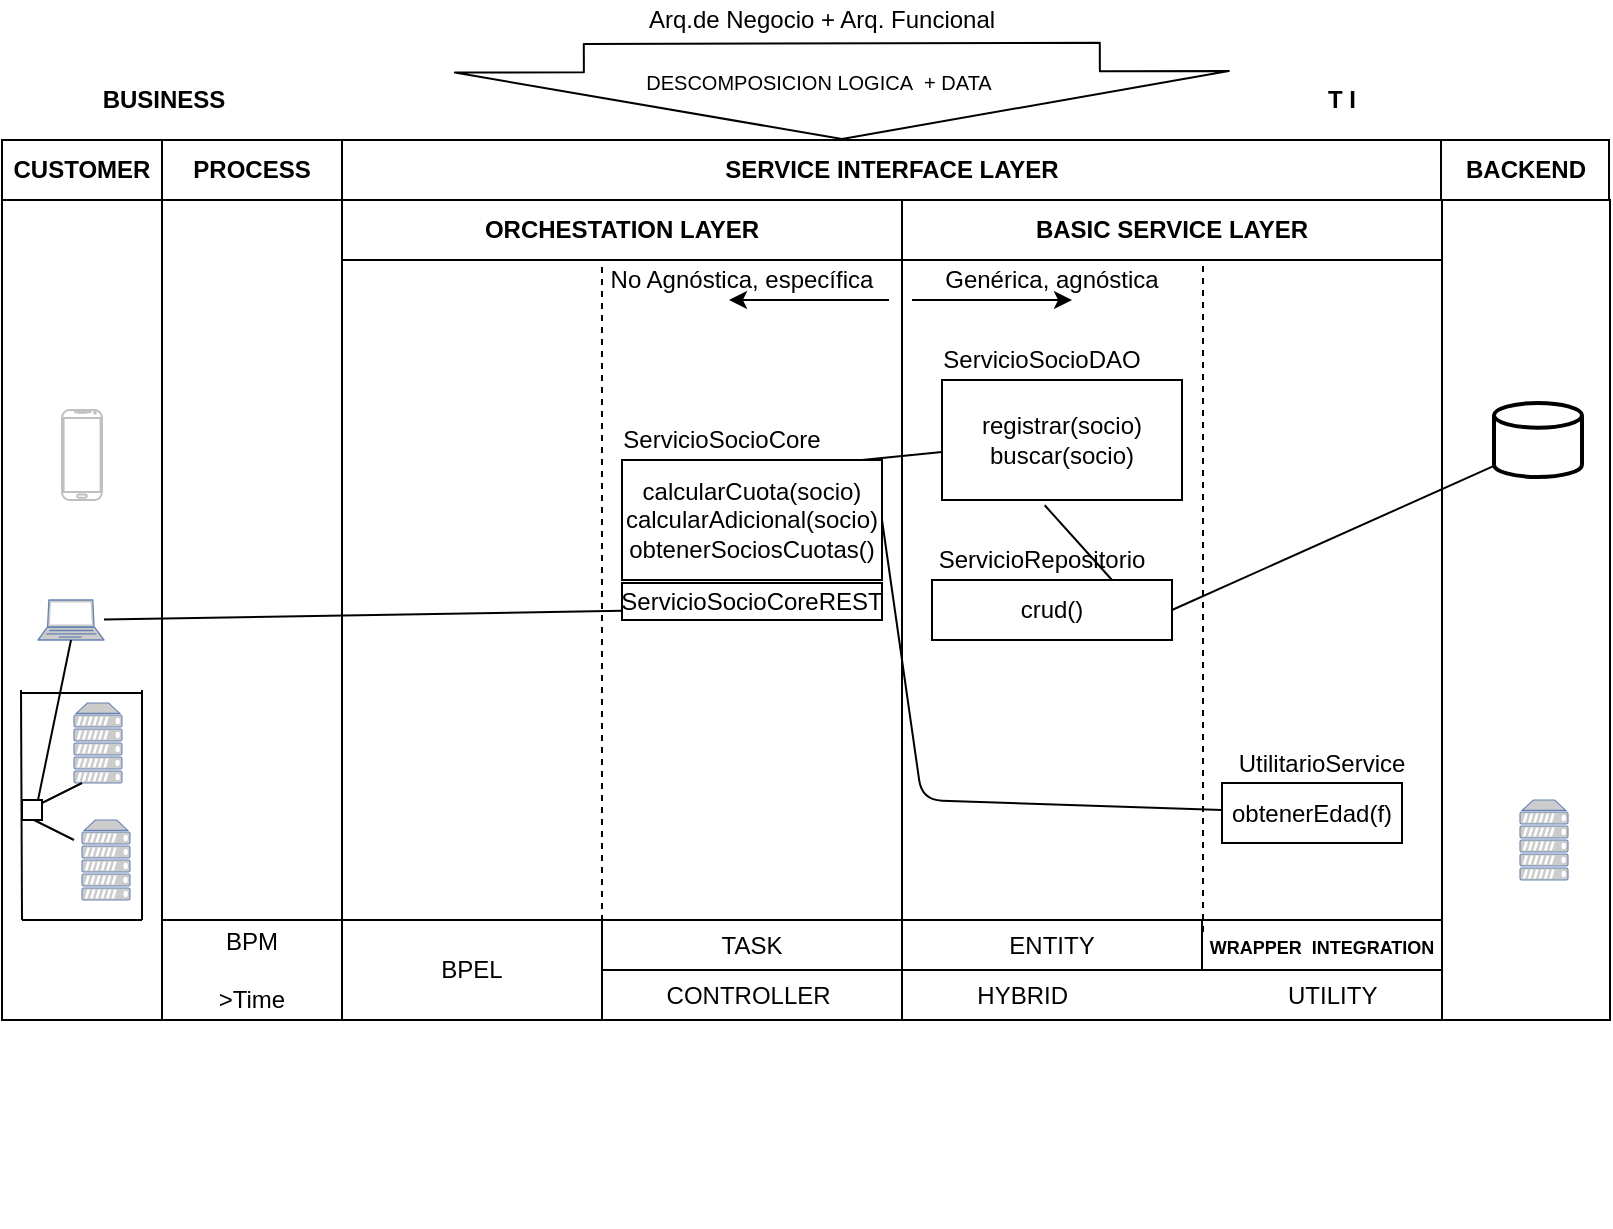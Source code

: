 <mxfile version="13.5.7" type="device"><diagram id="0216c05c-c4f4-967a-8bed-0d0e3fc6441c" name="Page-1"><mxGraphModel dx="900" dy="566" grid="1" gridSize="10" guides="1" tooltips="1" connect="1" arrows="1" fold="1" page="1" pageScale="1" pageWidth="827" pageHeight="1169" background="#ffffff" math="0" shadow="0"><root><mxCell id="0"/><mxCell id="1" parent="0"/><mxCell id="3" value="" style="rounded=0;whiteSpace=wrap;html=1;" parent="1" vertex="1"><mxGeometry x="14" y="100" width="800" height="410" as="geometry"/></mxCell><mxCell id="7" value="" style="rounded=0;whiteSpace=wrap;html=1;" parent="1" vertex="1"><mxGeometry x="10" y="70" width="81" height="440" as="geometry"/></mxCell><mxCell id="8" value="" style="rounded=0;whiteSpace=wrap;html=1;" parent="1" vertex="1"><mxGeometry x="90" y="100" width="90" height="410" as="geometry"/></mxCell><mxCell id="9" value="" style="rounded=0;whiteSpace=wrap;html=1;" parent="1" vertex="1"><mxGeometry x="730" y="100" width="84" height="410" as="geometry"/></mxCell><mxCell id="11" value="&lt;div style=&quot;text-align: right&quot;&gt;&lt;b&gt;BASIC SERVICE LAYER&lt;/b&gt;&lt;/div&gt;" style="rounded=0;whiteSpace=wrap;html=1;" parent="1" vertex="1"><mxGeometry x="460" y="100" width="270" height="30" as="geometry"/></mxCell><mxCell id="6" value="" style="rounded=0;whiteSpace=wrap;html=1;" parent="1" vertex="1"><mxGeometry x="13.5" y="70" width="800" height="30" as="geometry"/></mxCell><mxCell id="13" value="&lt;b&gt;SERVICE INTERFACE LAYER&lt;/b&gt;" style="rounded=0;whiteSpace=wrap;html=1;" parent="1" vertex="1"><mxGeometry x="180" y="70" width="550" height="30" as="geometry"/></mxCell><mxCell id="18" value="&lt;b&gt;ORCHESTATION LAYER&lt;/b&gt;" style="rounded=0;whiteSpace=wrap;html=1;" parent="1" vertex="1"><mxGeometry x="180" y="100" width="280" height="30" as="geometry"/></mxCell><mxCell id="19" style="edgeStyle=orthogonalEdgeStyle;rounded=0;html=1;exitX=0.5;exitY=1;entryX=0.5;entryY=1;jettySize=auto;orthogonalLoop=1;" parent="1" edge="1"><mxGeometry relative="1" as="geometry"><mxPoint x="670" y="510" as="sourcePoint"/><mxPoint x="670" y="510" as="targetPoint"/></mxGeometry></mxCell><mxCell id="20" value="BPEL" style="rounded=0;whiteSpace=wrap;html=1;" parent="1" vertex="1"><mxGeometry x="180" y="460" width="130" height="50" as="geometry"/></mxCell><mxCell id="21" value="CONTROLLER &amp;nbsp; &amp;nbsp; &amp;nbsp; &amp;nbsp; &amp;nbsp; &amp;nbsp; &amp;nbsp; &amp;nbsp; &amp;nbsp; &amp;nbsp;&amp;nbsp; HYBRID &amp;nbsp; &amp;nbsp; &amp;nbsp; &amp;nbsp; &amp;nbsp; &amp;nbsp; &amp;nbsp; &amp;nbsp; &amp;nbsp; &amp;nbsp; &amp;nbsp; &amp;nbsp; &amp;nbsp; &amp;nbsp; &amp;nbsp; &amp;nbsp; UTILITY" style="rounded=0;whiteSpace=wrap;html=1;" parent="1" vertex="1"><mxGeometry x="310" y="485" width="420" height="25" as="geometry"/></mxCell><mxCell id="22" value="TASK" style="rounded=0;whiteSpace=wrap;html=1;" parent="1" vertex="1"><mxGeometry x="310" y="460" width="150" height="25" as="geometry"/></mxCell><mxCell id="23" value="ENTITY" style="rounded=0;whiteSpace=wrap;html=1;" parent="1" vertex="1"><mxGeometry x="460" y="460" width="150" height="25" as="geometry"/></mxCell><mxCell id="24" value="&lt;font style=&quot;font-size: 9px&quot;&gt;&lt;b&gt;WRAPPER&amp;nbsp; INTEGRATION&lt;/b&gt;&lt;/font&gt;" style="rounded=0;whiteSpace=wrap;html=1;" parent="1" vertex="1"><mxGeometry x="610" y="460" width="120" height="25" as="geometry"/></mxCell><mxCell id="25" value="" style="endArrow=none;html=1;exitX=1;exitY=0.25;" parent="1" source="22" edge="1"><mxGeometry width="50" height="50" relative="1" as="geometry"><mxPoint x="420" y="420" as="sourcePoint"/><mxPoint x="460" y="130" as="targetPoint"/></mxGeometry></mxCell><mxCell id="27" value="&lt;b&gt;CUSTOMER&lt;/b&gt;" style="rounded=0;whiteSpace=wrap;html=1;" parent="1" vertex="1"><mxGeometry x="10" y="70" width="80" height="30" as="geometry"/></mxCell><mxCell id="28" value="&lt;b&gt;PROCESS&lt;/b&gt;" style="rounded=0;whiteSpace=wrap;html=1;" parent="1" vertex="1"><mxGeometry x="90" y="70" width="90" height="30" as="geometry"/></mxCell><mxCell id="29" value="&lt;b&gt;BUSINESS&lt;/b&gt;" style="text;html=1;strokeColor=none;fillColor=none;align=center;verticalAlign=middle;whiteSpace=wrap;rounded=0;" parent="1" vertex="1"><mxGeometry x="46" y="40" width="90" height="20" as="geometry"/></mxCell><mxCell id="32" value="&lt;b&gt;T I&lt;/b&gt;" style="text;html=1;strokeColor=none;fillColor=none;align=center;verticalAlign=middle;whiteSpace=wrap;rounded=0;" parent="1" vertex="1"><mxGeometry x="660" y="40" width="40" height="20" as="geometry"/></mxCell><mxCell id="33" value="" style="shape=flexArrow;endArrow=classic;html=1;fillColor=#ffffff;endWidth=128;endSize=10.87;width=258;exitX=0.545;exitY=1.06;exitPerimeter=0;" parent="1" source="109" edge="1"><mxGeometry width="50" height="50" relative="1" as="geometry"><mxPoint x="430" y="10" as="sourcePoint"/><mxPoint x="430" y="70" as="targetPoint"/></mxGeometry></mxCell><mxCell id="37" value="&lt;font style=&quot;font-size: 10px&quot;&gt;DESCOMPOSICION LOGICA&amp;nbsp; + DATA&lt;/font&gt;" style="text;html=1;resizable=0;points=[];align=center;verticalAlign=middle;labelBackgroundColor=#ffffff;" parent="33" vertex="1" connectable="0"><mxGeometry x="-0.207" y="-12" relative="1" as="geometry"><mxPoint as="offset"/></mxGeometry></mxCell><mxCell id="35" value="Genérica, agnóstica" style="text;html=1;strokeColor=none;fillColor=none;align=center;verticalAlign=middle;whiteSpace=wrap;rounded=0;" parent="1" vertex="1"><mxGeometry x="480" y="130" width="110" height="20" as="geometry"/></mxCell><mxCell id="38" value="" style="endArrow=classic;html=1;" parent="1" edge="1"><mxGeometry width="50" height="50" relative="1" as="geometry"><mxPoint x="453.5" y="150" as="sourcePoint"/><mxPoint x="373.5" y="150" as="targetPoint"/></mxGeometry></mxCell><mxCell id="39" value="" style="endArrow=classic;html=1;" parent="1" edge="1"><mxGeometry width="50" height="50" relative="1" as="geometry"><mxPoint x="465" y="150" as="sourcePoint"/><mxPoint x="545" y="150" as="targetPoint"/><Array as="points"><mxPoint x="545" y="150"/></Array></mxGeometry></mxCell><mxCell id="40" value="No Agnóstica, específica" style="text;html=1;strokeColor=none;fillColor=none;align=center;verticalAlign=middle;whiteSpace=wrap;rounded=0;" parent="1" vertex="1"><mxGeometry x="310" y="130" width="140" height="20" as="geometry"/></mxCell><mxCell id="41" value="&lt;b&gt;BACKEND&lt;/b&gt;&lt;br&gt;" style="rounded=0;whiteSpace=wrap;html=1;" parent="1" vertex="1"><mxGeometry x="729.5" y="70" width="84" height="30" as="geometry"/></mxCell><mxCell id="45" style="edgeStyle=orthogonalEdgeStyle;rounded=0;html=1;exitX=0.5;exitY=1;entryX=0.5;entryY=1;jettySize=auto;orthogonalLoop=1;" parent="1" edge="1"><mxGeometry relative="1" as="geometry"><mxPoint x="160" y="605" as="sourcePoint"/><mxPoint x="160" y="605" as="targetPoint"/></mxGeometry></mxCell><mxCell id="46" style="edgeStyle=orthogonalEdgeStyle;rounded=0;html=1;exitX=1;exitY=0.5;entryX=1;entryY=0.5;jettySize=auto;orthogonalLoop=1;" parent="1" edge="1"><mxGeometry relative="1" as="geometry"><mxPoint x="210" y="595" as="sourcePoint"/><mxPoint x="210" y="595" as="targetPoint"/></mxGeometry></mxCell><mxCell id="58" value="" style="verticalLabelPosition=bottom;verticalAlign=top;html=1;shadow=0;dashed=0;strokeWidth=1;shape=mxgraph.android.phone2;fillColor=#ffffff;strokeColor=#c0c0c0;" parent="1" vertex="1"><mxGeometry x="40" y="205" width="20" height="45" as="geometry"/></mxCell><mxCell id="59" value="" style="fontColor=#0066CC;verticalAlign=top;verticalLabelPosition=bottom;labelPosition=center;align=center;html=1;fillColor=#CCCCCC;strokeColor=#6881B3;gradientColor=none;gradientDirection=north;strokeWidth=2;shape=mxgraph.networks.laptop;" parent="1" vertex="1"><mxGeometry x="28" y="300" width="33" height="20" as="geometry"/></mxCell><mxCell id="68" value="" style="strokeWidth=2;html=1;shape=mxgraph.flowchart.database;whiteSpace=wrap;" parent="1" vertex="1"><mxGeometry x="756" y="201.5" width="44" height="37" as="geometry"/></mxCell><mxCell id="73" value="" style="fontColor=#0066CC;verticalAlign=top;verticalLabelPosition=bottom;labelPosition=center;align=center;html=1;fillColor=#CCCCCC;strokeColor=#6881B3;gradientColor=none;gradientDirection=north;strokeWidth=2;shape=mxgraph.networks.server;" parent="1" vertex="1"><mxGeometry x="46" y="351.5" width="24" height="40" as="geometry"/></mxCell><mxCell id="74" value="" style="fontColor=#0066CC;verticalAlign=top;verticalLabelPosition=bottom;labelPosition=center;align=center;html=1;fillColor=#CCCCCC;strokeColor=#6881B3;gradientColor=none;gradientDirection=north;strokeWidth=2;shape=mxgraph.networks.server;" parent="1" vertex="1"><mxGeometry x="50" y="410" width="24" height="40" as="geometry"/></mxCell><mxCell id="77" value="" style="whiteSpace=wrap;html=1;aspect=fixed;" parent="1" vertex="1"><mxGeometry x="20" y="400" width="10" height="10" as="geometry"/></mxCell><mxCell id="78" style="edgeStyle=orthogonalEdgeStyle;rounded=0;html=1;exitX=0.5;exitY=1;entryX=0.5;entryY=1;jettySize=auto;orthogonalLoop=1;" parent="1" source="77" target="77" edge="1"><mxGeometry relative="1" as="geometry"/></mxCell><mxCell id="79" value="" style="endArrow=none;html=1;" parent="1" edge="1"><mxGeometry width="50" height="50" relative="1" as="geometry"><mxPoint x="30" y="401.5" as="sourcePoint"/><mxPoint x="50" y="391.5" as="targetPoint"/></mxGeometry></mxCell><mxCell id="82" value="" style="endArrow=none;html=1;" parent="1" edge="1"><mxGeometry width="50" height="50" relative="1" as="geometry"><mxPoint x="26" y="410" as="sourcePoint"/><mxPoint x="46" y="420" as="targetPoint"/></mxGeometry></mxCell><mxCell id="86" value="" style="endArrow=none;html=1;" parent="1" edge="1"><mxGeometry width="50" height="50" relative="1" as="geometry"><mxPoint x="20" y="460" as="sourcePoint"/><mxPoint x="19.5" y="345" as="targetPoint"/></mxGeometry></mxCell><mxCell id="87" value="" style="endArrow=none;html=1;" parent="1" edge="1"><mxGeometry width="50" height="50" relative="1" as="geometry"><mxPoint x="80" y="460" as="sourcePoint"/><mxPoint x="80" y="345" as="targetPoint"/></mxGeometry></mxCell><mxCell id="88" value="" style="endArrow=none;html=1;" parent="1" edge="1"><mxGeometry width="50" height="50" relative="1" as="geometry"><mxPoint x="20" y="460" as="sourcePoint"/><mxPoint x="80" y="460" as="targetPoint"/></mxGeometry></mxCell><mxCell id="89" value="" style="endArrow=none;html=1;" parent="1" edge="1"><mxGeometry width="50" height="50" relative="1" as="geometry"><mxPoint x="20" y="346.5" as="sourcePoint"/><mxPoint x="80" y="346.5" as="targetPoint"/></mxGeometry></mxCell><mxCell id="109" value="Arq.de Negocio + Arq. Funcional" style="text;html=1;strokeColor=none;fillColor=none;align=center;verticalAlign=middle;whiteSpace=wrap;rounded=0;" parent="1" vertex="1"><mxGeometry x="310" width="220" height="20" as="geometry"/></mxCell><mxCell id="121" style="edgeStyle=orthogonalEdgeStyle;rounded=0;html=1;exitX=0.75;exitY=1;entryX=0.75;entryY=1;jettySize=auto;orthogonalLoop=1;strokeColor=#000000;" parent="1" edge="1"><mxGeometry relative="1" as="geometry"><mxPoint x="698" y="429" as="sourcePoint"/><mxPoint x="698" y="429" as="targetPoint"/></mxGeometry></mxCell><mxCell id="122" style="edgeStyle=orthogonalEdgeStyle;rounded=0;html=1;exitX=0.5;exitY=1;entryX=0.5;entryY=1;jettySize=auto;orthogonalLoop=1;strokeColor=#000000;" parent="1" edge="1"><mxGeometry relative="1" as="geometry"><mxPoint x="676" y="429" as="sourcePoint"/><mxPoint x="676" y="429" as="targetPoint"/></mxGeometry></mxCell><mxCell id="127" value="" style="endArrow=none;html=1;strokeColor=#000000;entryX=0.5;entryY=1;entryPerimeter=0;strokeWidth=1;" parent="1" target="59" edge="1"><mxGeometry width="50" height="50" relative="1" as="geometry"><mxPoint x="28" y="400" as="sourcePoint"/><mxPoint x="108" y="584.5" as="targetPoint"/></mxGeometry></mxCell><mxCell id="139" value="" style="fontColor=#0066CC;verticalAlign=top;verticalLabelPosition=bottom;labelPosition=center;align=center;html=1;fillColor=#CCCCCC;strokeColor=#6881B3;gradientColor=none;gradientDirection=north;strokeWidth=2;shape=mxgraph.networks.server;" parent="1" vertex="1"><mxGeometry x="769" y="400" width="24" height="40" as="geometry"/></mxCell><mxCell id="0coaCl1t6PNuBasIKGG--139" value="" style="endArrow=none;html=1;exitX=1;exitY=0.25;dashed=1;" parent="1" edge="1"><mxGeometry width="50" height="50" relative="1" as="geometry"><mxPoint x="610.5" y="466" as="sourcePoint"/><mxPoint x="610.5" y="130" as="targetPoint"/></mxGeometry></mxCell><mxCell id="0coaCl1t6PNuBasIKGG--140" value="" style="endArrow=none;html=1;exitX=1;exitY=0.25;dashed=1;" parent="1" edge="1"><mxGeometry width="50" height="50" relative="1" as="geometry"><mxPoint x="310" y="460.5" as="sourcePoint"/><mxPoint x="310" y="130" as="targetPoint"/></mxGeometry></mxCell><mxCell id="0coaCl1t6PNuBasIKGG--141" value="BPM&lt;br&gt;&lt;br&gt;&amp;gt;Time" style="rounded=0;whiteSpace=wrap;html=1;" parent="1" vertex="1"><mxGeometry x="90" y="460" width="90" height="50" as="geometry"/></mxCell><mxCell id="0coaCl1t6PNuBasIKGG--143" value="" style="endArrow=none;html=1;" parent="1" edge="1"><mxGeometry width="50" height="50" relative="1" as="geometry"><mxPoint x="460" y="510" as="sourcePoint"/><mxPoint x="460" y="480" as="targetPoint"/></mxGeometry></mxCell><mxCell id="NKBLHVK8O5aeifEYLa3k-139" value="calcularCuota(socio)&lt;br&gt;calcularAdicional(socio)&lt;br&gt;obtenerSociosCuotas()" style="rounded=0;whiteSpace=wrap;html=1;" vertex="1" parent="1"><mxGeometry x="320" y="230" width="130" height="60" as="geometry"/></mxCell><mxCell id="NKBLHVK8O5aeifEYLa3k-140" value="ServicioSocioCore" style="text;html=1;strokeColor=none;fillColor=none;align=center;verticalAlign=middle;whiteSpace=wrap;rounded=0;" vertex="1" parent="1"><mxGeometry x="350" y="210" width="40" height="20" as="geometry"/></mxCell><mxCell id="NKBLHVK8O5aeifEYLa3k-141" value="registrar(socio)&lt;br&gt;buscar(socio)" style="rounded=0;whiteSpace=wrap;html=1;" vertex="1" parent="1"><mxGeometry x="480" y="190" width="120" height="60" as="geometry"/></mxCell><mxCell id="NKBLHVK8O5aeifEYLa3k-142" value="ServicioSocioDAO" style="text;html=1;strokeColor=none;fillColor=none;align=center;verticalAlign=middle;whiteSpace=wrap;rounded=0;" vertex="1" parent="1"><mxGeometry x="510" y="170" width="40" height="20" as="geometry"/></mxCell><mxCell id="NKBLHVK8O5aeifEYLa3k-144" value="crud()" style="rounded=0;whiteSpace=wrap;html=1;" vertex="1" parent="1"><mxGeometry x="475" y="290" width="120" height="30" as="geometry"/></mxCell><mxCell id="NKBLHVK8O5aeifEYLa3k-145" value="ServicioRepositorio" style="text;html=1;strokeColor=none;fillColor=none;align=center;verticalAlign=middle;whiteSpace=wrap;rounded=0;" vertex="1" parent="1"><mxGeometry x="510" y="270" width="40" height="20" as="geometry"/></mxCell><mxCell id="NKBLHVK8O5aeifEYLa3k-147" value="" style="endArrow=none;html=1;entryX=0.428;entryY=1.044;entryDx=0;entryDy=0;entryPerimeter=0;exitX=0.75;exitY=0;exitDx=0;exitDy=0;" edge="1" parent="1" source="NKBLHVK8O5aeifEYLa3k-144" target="NKBLHVK8O5aeifEYLa3k-141"><mxGeometry width="50" height="50" relative="1" as="geometry"><mxPoint x="510" y="290" as="sourcePoint"/><mxPoint x="560" y="240" as="targetPoint"/></mxGeometry></mxCell><mxCell id="NKBLHVK8O5aeifEYLa3k-148" value="" style="endArrow=none;html=1;exitX=1;exitY=0.5;exitDx=0;exitDy=0;entryX=0;entryY=0.85;entryDx=0;entryDy=0;entryPerimeter=0;" edge="1" parent="1" source="NKBLHVK8O5aeifEYLa3k-144" target="68"><mxGeometry width="50" height="50" relative="1" as="geometry"><mxPoint x="640" y="330" as="sourcePoint"/><mxPoint x="690" y="280" as="targetPoint"/></mxGeometry></mxCell><mxCell id="NKBLHVK8O5aeifEYLa3k-151" value="ServicioSocioCoreREST" style="rounded=0;whiteSpace=wrap;html=1;" vertex="1" parent="1"><mxGeometry x="320" y="291.5" width="130" height="18.5" as="geometry"/></mxCell><mxCell id="NKBLHVK8O5aeifEYLa3k-152" value="" style="endArrow=none;html=1;entryX=0;entryY=0.75;entryDx=0;entryDy=0;" edge="1" parent="1" source="59" target="NKBLHVK8O5aeifEYLa3k-151"><mxGeometry width="50" height="50" relative="1" as="geometry"><mxPoint x="61" y="360" as="sourcePoint"/><mxPoint x="131.711" y="310" as="targetPoint"/></mxGeometry></mxCell><mxCell id="NKBLHVK8O5aeifEYLa3k-153" value="" style="endArrow=none;html=1;" edge="1" parent="1" target="NKBLHVK8O5aeifEYLa3k-141"><mxGeometry width="50" height="50" relative="1" as="geometry"><mxPoint x="440" y="230" as="sourcePoint"/><mxPoint x="490" y="180" as="targetPoint"/></mxGeometry></mxCell><mxCell id="NKBLHVK8O5aeifEYLa3k-154" value="obtenerEdad(f)" style="rounded=0;whiteSpace=wrap;html=1;" vertex="1" parent="1"><mxGeometry x="620" y="391.5" width="90" height="30" as="geometry"/></mxCell><mxCell id="NKBLHVK8O5aeifEYLa3k-155" value="UtilitarioService" style="text;html=1;strokeColor=none;fillColor=none;align=center;verticalAlign=middle;whiteSpace=wrap;rounded=0;" vertex="1" parent="1"><mxGeometry x="650" y="371.5" width="40" height="20" as="geometry"/></mxCell><mxCell id="NKBLHVK8O5aeifEYLa3k-156" value="" style="endArrow=none;html=1;entryX=1;entryY=0.5;entryDx=0;entryDy=0;" edge="1" parent="1" source="NKBLHVK8O5aeifEYLa3k-154" target="NKBLHVK8O5aeifEYLa3k-139"><mxGeometry width="50" height="50" relative="1" as="geometry"><mxPoint x="500" y="410" as="sourcePoint"/><mxPoint x="550" y="360" as="targetPoint"/><Array as="points"><mxPoint x="470" y="400"/></Array></mxGeometry></mxCell></root></mxGraphModel></diagram></mxfile>